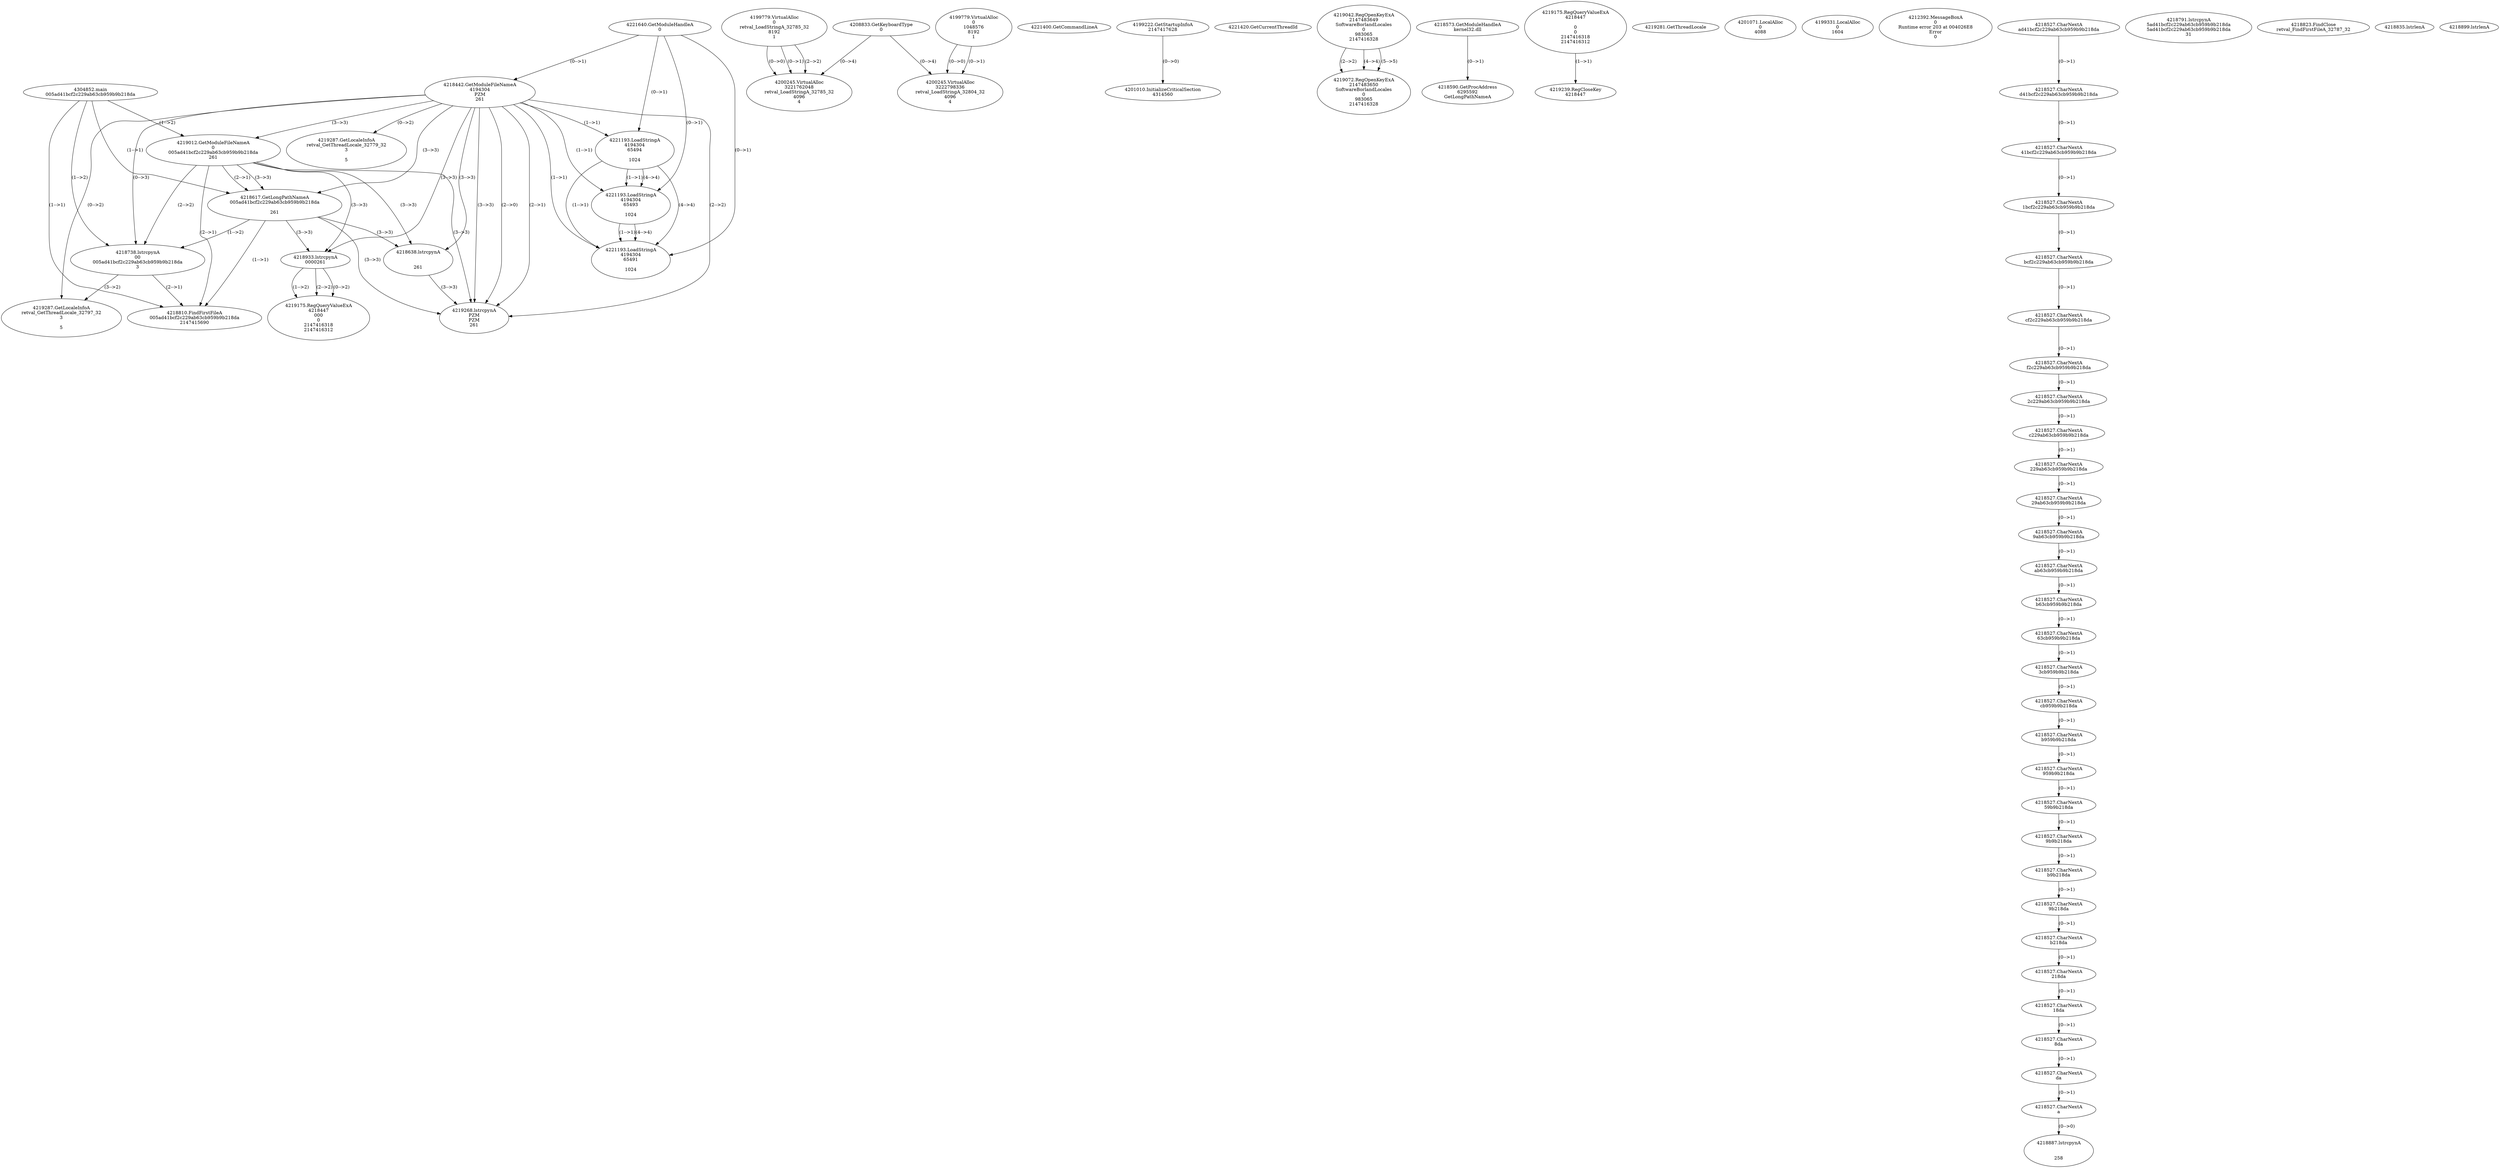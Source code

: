 // Global SCDG with merge call
digraph {
	0 [label="4304852.main
005ad41bcf2c229ab63cb959b9b218da"]
	1 [label="4221640.GetModuleHandleA
0"]
	2 [label="4208833.GetKeyboardType
0"]
	3 [label="4221400.GetCommandLineA
"]
	4 [label="4199222.GetStartupInfoA
2147417628"]
	5 [label="4221420.GetCurrentThreadId
"]
	6 [label="4218442.GetModuleFileNameA
4194304
PZM
261"]
	1 -> 6 [label="(0-->1)"]
	7 [label="4219012.GetModuleFileNameA
0
005ad41bcf2c229ab63cb959b9b218da
261"]
	0 -> 7 [label="(1-->2)"]
	6 -> 7 [label="(3-->3)"]
	8 [label="4219042.RegOpenKeyExA
2147483649
Software\Borland\Locales
0
983065
2147416328"]
	9 [label="4218573.GetModuleHandleA
kernel32.dll"]
	10 [label="4218590.GetProcAddress
6295592
GetLongPathNameA"]
	9 -> 10 [label="(0-->1)"]
	11 [label="4218617.GetLongPathNameA
005ad41bcf2c229ab63cb959b9b218da

261"]
	0 -> 11 [label="(1-->1)"]
	7 -> 11 [label="(2-->1)"]
	6 -> 11 [label="(3-->3)"]
	7 -> 11 [label="(3-->3)"]
	12 [label="4218638.lstrcpynA


261"]
	6 -> 12 [label="(3-->3)"]
	7 -> 12 [label="(3-->3)"]
	11 -> 12 [label="(3-->3)"]
	13 [label="4219175.RegQueryValueExA
4218447

0
0
2147416318
2147416312"]
	14 [label="4219239.RegCloseKey
4218447"]
	13 -> 14 [label="(1-->1)"]
	15 [label="4219268.lstrcpynA
PZM
PZM
261"]
	6 -> 15 [label="(2-->1)"]
	6 -> 15 [label="(2-->2)"]
	6 -> 15 [label="(3-->3)"]
	7 -> 15 [label="(3-->3)"]
	11 -> 15 [label="(3-->3)"]
	12 -> 15 [label="(3-->3)"]
	6 -> 15 [label="(2-->0)"]
	16 [label="4219281.GetThreadLocale
"]
	17 [label="4219287.GetLocaleInfoA
retval_GetThreadLocale_32779_32
3

5"]
	6 -> 17 [label="(0-->2)"]
	18 [label="4221193.LoadStringA
4194304
65494

1024"]
	1 -> 18 [label="(0-->1)"]
	6 -> 18 [label="(1-->1)"]
	19 [label="4221193.LoadStringA
4194304
65493

1024"]
	1 -> 19 [label="(0-->1)"]
	6 -> 19 [label="(1-->1)"]
	18 -> 19 [label="(1-->1)"]
	18 -> 19 [label="(4-->4)"]
	20 [label="4221193.LoadStringA
4194304
65491

1024"]
	1 -> 20 [label="(0-->1)"]
	6 -> 20 [label="(1-->1)"]
	18 -> 20 [label="(1-->1)"]
	19 -> 20 [label="(1-->1)"]
	18 -> 20 [label="(4-->4)"]
	19 -> 20 [label="(4-->4)"]
	21 [label="4201010.InitializeCriticalSection
4314560"]
	4 -> 21 [label="(0-->0)"]
	22 [label="4201071.LocalAlloc
0
4088"]
	23 [label="4199779.VirtualAlloc
0
retval_LoadStringA_32785_32
8192
1"]
	24 [label="4199331.LocalAlloc
0
1604"]
	25 [label="4200245.VirtualAlloc
3221762048
retval_LoadStringA_32785_32
4096
4"]
	23 -> 25 [label="(0-->1)"]
	23 -> 25 [label="(2-->2)"]
	2 -> 25 [label="(0-->4)"]
	23 -> 25 [label="(0-->0)"]
	26 [label="4212392.MessageBoxA
0
Runtime error 203 at 004026E8
Error
0"]
	27 [label="4219072.RegOpenKeyExA
2147483650
Software\Borland\Locales
0
983065
2147416328"]
	8 -> 27 [label="(2-->2)"]
	8 -> 27 [label="(4-->4)"]
	8 -> 27 [label="(5-->5)"]
	28 [label="4218738.lstrcpynA
00
005ad41bcf2c229ab63cb959b9b218da
3"]
	0 -> 28 [label="(1-->2)"]
	7 -> 28 [label="(2-->2)"]
	11 -> 28 [label="(1-->2)"]
	6 -> 28 [label="(0-->3)"]
	29 [label="4218527.CharNextA
ad41bcf2c229ab63cb959b9b218da"]
	30 [label="4218527.CharNextA
d41bcf2c229ab63cb959b9b218da"]
	29 -> 30 [label="(0-->1)"]
	31 [label="4218527.CharNextA
41bcf2c229ab63cb959b9b218da"]
	30 -> 31 [label="(0-->1)"]
	32 [label="4218527.CharNextA
1bcf2c229ab63cb959b9b218da"]
	31 -> 32 [label="(0-->1)"]
	33 [label="4218527.CharNextA
bcf2c229ab63cb959b9b218da"]
	32 -> 33 [label="(0-->1)"]
	34 [label="4218527.CharNextA
cf2c229ab63cb959b9b218da"]
	33 -> 34 [label="(0-->1)"]
	35 [label="4218527.CharNextA
f2c229ab63cb959b9b218da"]
	34 -> 35 [label="(0-->1)"]
	36 [label="4218527.CharNextA
2c229ab63cb959b9b218da"]
	35 -> 36 [label="(0-->1)"]
	37 [label="4218527.CharNextA
c229ab63cb959b9b218da"]
	36 -> 37 [label="(0-->1)"]
	38 [label="4218527.CharNextA
229ab63cb959b9b218da"]
	37 -> 38 [label="(0-->1)"]
	39 [label="4218527.CharNextA
29ab63cb959b9b218da"]
	38 -> 39 [label="(0-->1)"]
	40 [label="4218527.CharNextA
9ab63cb959b9b218da"]
	39 -> 40 [label="(0-->1)"]
	41 [label="4218527.CharNextA
ab63cb959b9b218da"]
	40 -> 41 [label="(0-->1)"]
	42 [label="4218527.CharNextA
b63cb959b9b218da"]
	41 -> 42 [label="(0-->1)"]
	43 [label="4218527.CharNextA
63cb959b9b218da"]
	42 -> 43 [label="(0-->1)"]
	44 [label="4218527.CharNextA
3cb959b9b218da"]
	43 -> 44 [label="(0-->1)"]
	45 [label="4218527.CharNextA
cb959b9b218da"]
	44 -> 45 [label="(0-->1)"]
	46 [label="4218527.CharNextA
b959b9b218da"]
	45 -> 46 [label="(0-->1)"]
	47 [label="4218527.CharNextA
959b9b218da"]
	46 -> 47 [label="(0-->1)"]
	48 [label="4218527.CharNextA
59b9b218da"]
	47 -> 48 [label="(0-->1)"]
	49 [label="4218527.CharNextA
9b9b218da"]
	48 -> 49 [label="(0-->1)"]
	50 [label="4218527.CharNextA
b9b218da"]
	49 -> 50 [label="(0-->1)"]
	51 [label="4218527.CharNextA
9b218da"]
	50 -> 51 [label="(0-->1)"]
	52 [label="4218527.CharNextA
b218da"]
	51 -> 52 [label="(0-->1)"]
	53 [label="4218527.CharNextA
218da"]
	52 -> 53 [label="(0-->1)"]
	54 [label="4218527.CharNextA
18da"]
	53 -> 54 [label="(0-->1)"]
	55 [label="4218527.CharNextA
8da"]
	54 -> 55 [label="(0-->1)"]
	56 [label="4218527.CharNextA
da"]
	55 -> 56 [label="(0-->1)"]
	57 [label="4218527.CharNextA
a"]
	56 -> 57 [label="(0-->1)"]
	58 [label="4218791.lstrcpynA
5ad41bcf2c229ab63cb959b9b218da
5ad41bcf2c229ab63cb959b9b218da
31"]
	59 [label="4218810.FindFirstFileA
005ad41bcf2c229ab63cb959b9b218da
2147415690"]
	0 -> 59 [label="(1-->1)"]
	7 -> 59 [label="(2-->1)"]
	11 -> 59 [label="(1-->1)"]
	28 -> 59 [label="(2-->1)"]
	60 [label="4218823.FindClose
retval_FindFirstFileA_32787_32"]
	61 [label="4218835.lstrlenA
"]
	62 [label="4218887.lstrcpynA


258"]
	57 -> 62 [label="(0-->0)"]
	63 [label="4218899.lstrlenA
"]
	64 [label="4218933.lstrcpynA
00\
00\
261"]
	6 -> 64 [label="(3-->3)"]
	7 -> 64 [label="(3-->3)"]
	11 -> 64 [label="(3-->3)"]
	65 [label="4219175.RegQueryValueExA
4218447
00\
0
0
2147416318
2147416312"]
	64 -> 65 [label="(1-->2)"]
	64 -> 65 [label="(2-->2)"]
	64 -> 65 [label="(0-->2)"]
	66 [label="4219287.GetLocaleInfoA
retval_GetThreadLocale_32797_32
3

5"]
	6 -> 66 [label="(0-->2)"]
	28 -> 66 [label="(3-->2)"]
	67 [label="4199779.VirtualAlloc
0
1048576
8192
1"]
	68 [label="4200245.VirtualAlloc
3222798336
retval_LoadStringA_32804_32
4096
4"]
	67 -> 68 [label="(0-->1)"]
	2 -> 68 [label="(0-->4)"]
	67 -> 68 [label="(0-->0)"]
}
